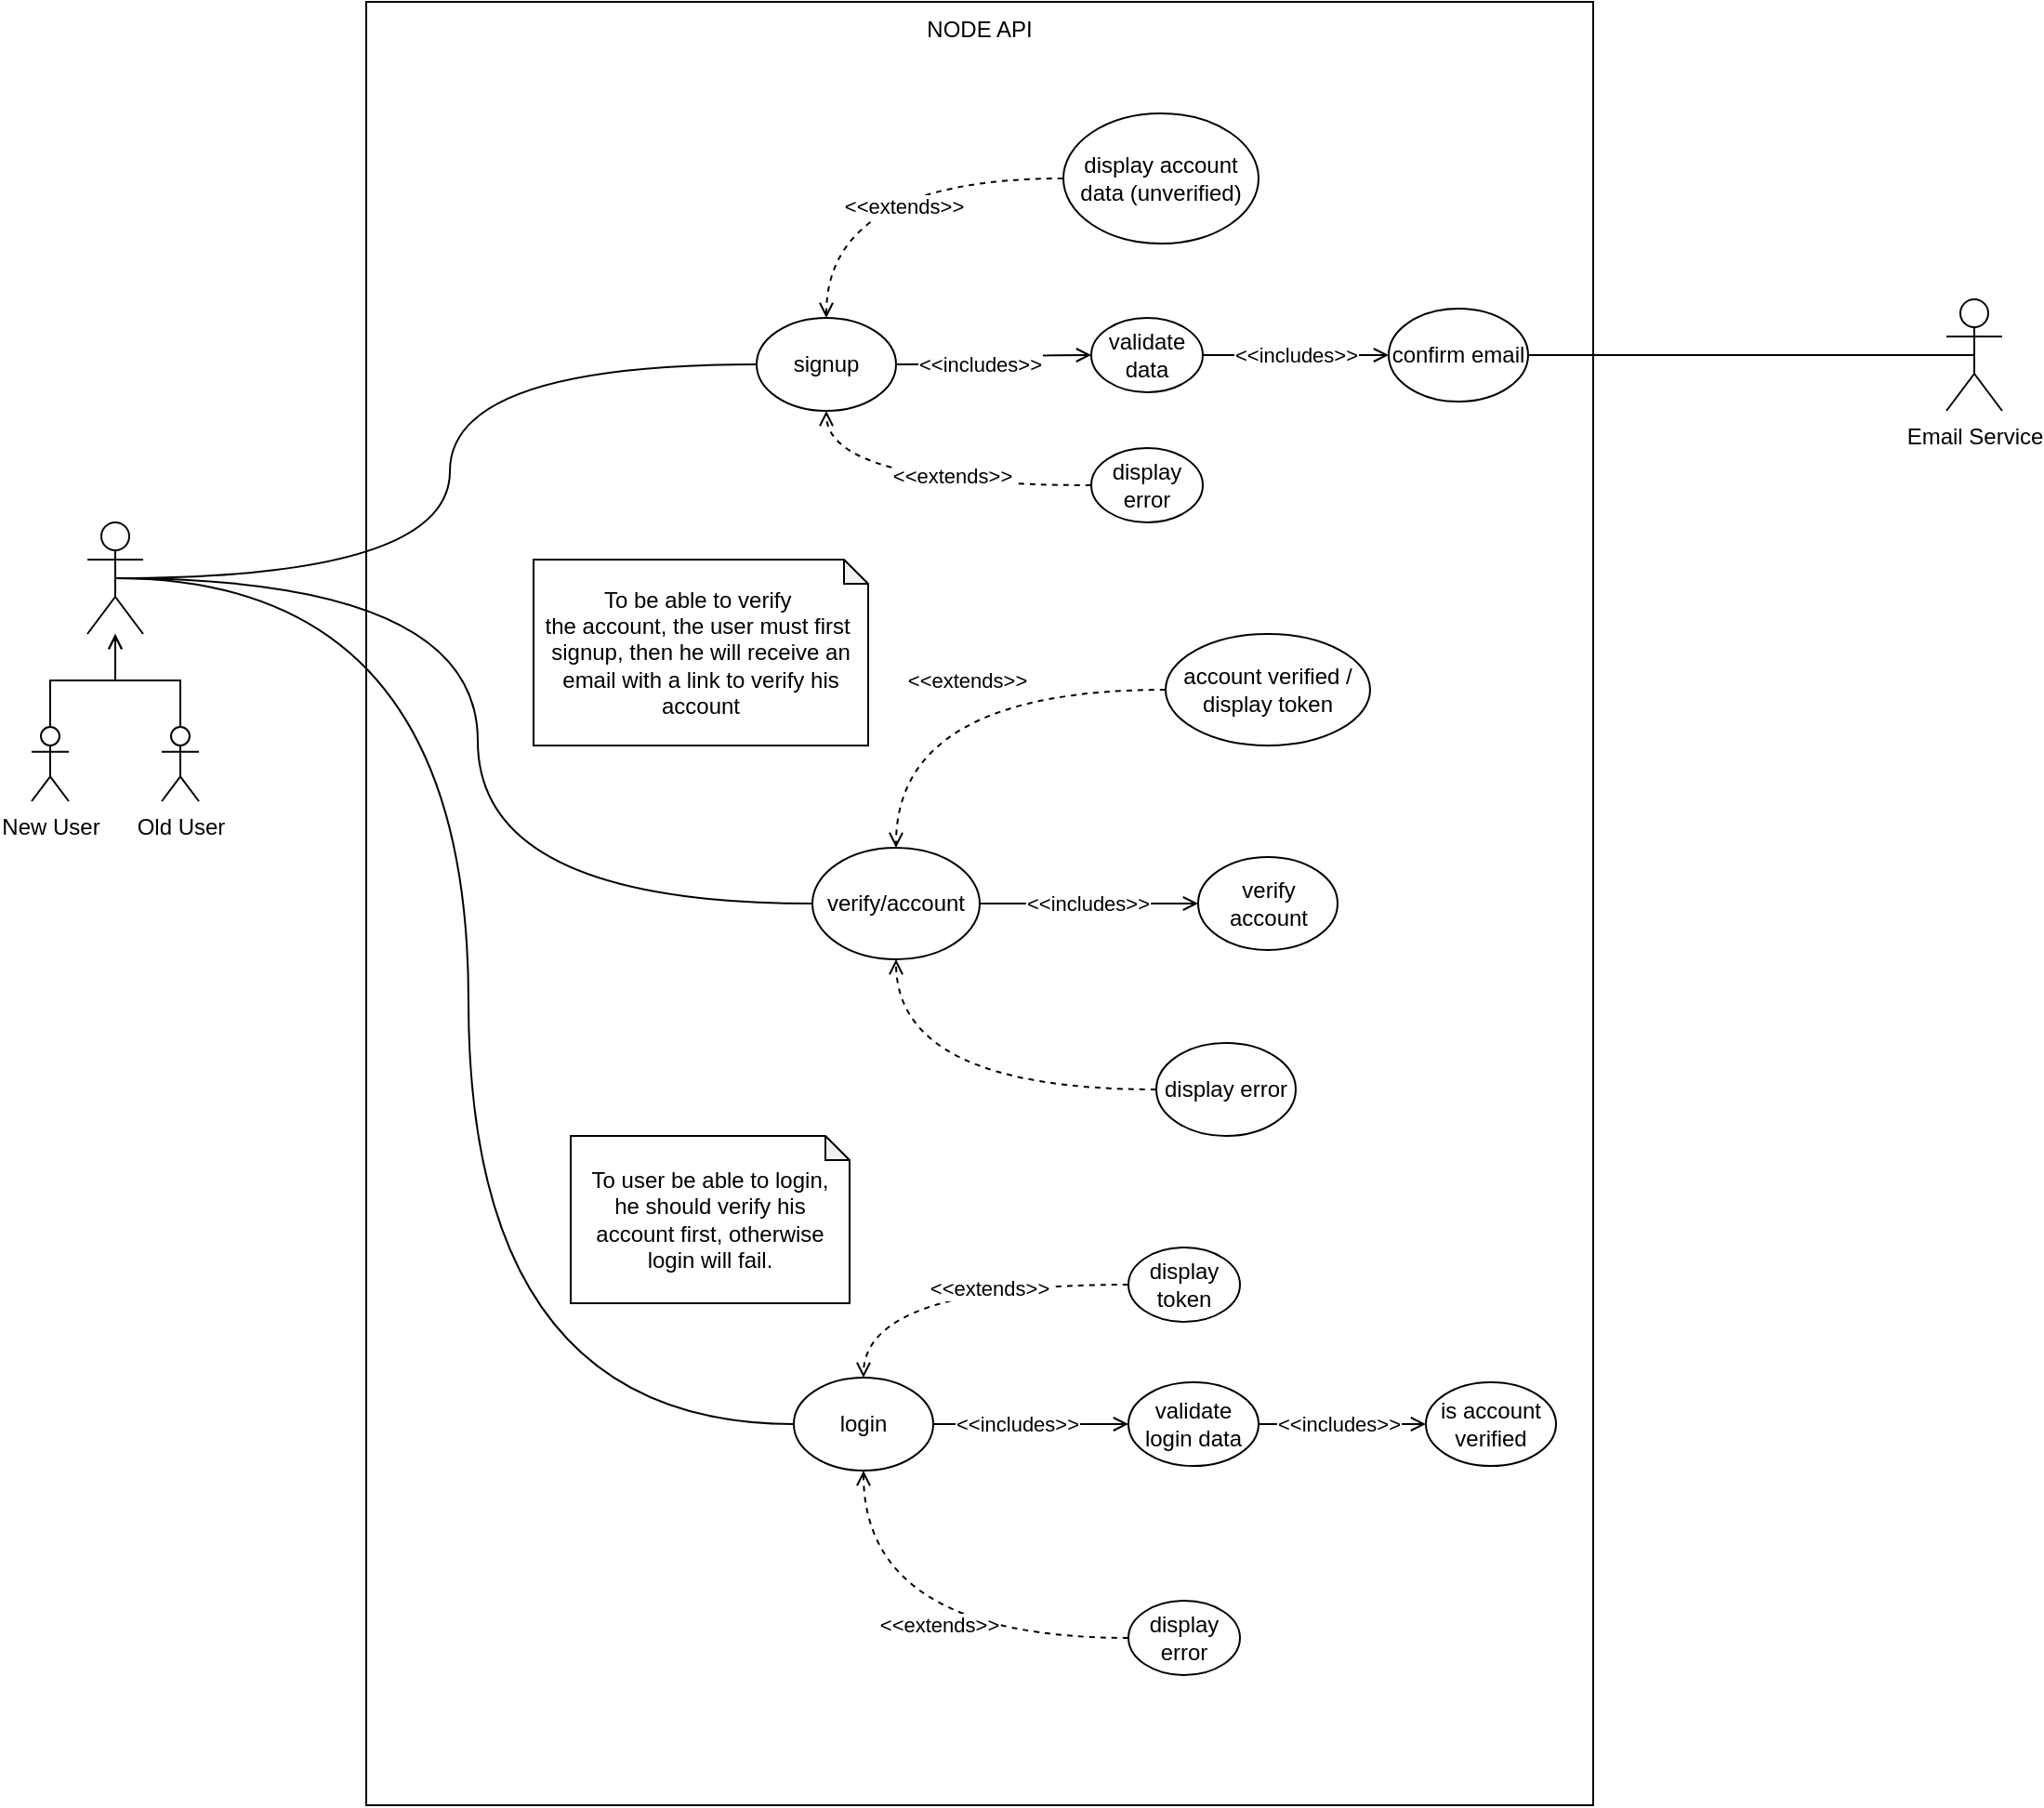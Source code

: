 <mxfile version="21.1.2" type="device">
  <diagram name="Page-1" id="y3FTkOQSsjoSYaR6CLrs">
    <mxGraphModel dx="1434" dy="781" grid="1" gridSize="10" guides="1" tooltips="1" connect="1" arrows="1" fold="1" page="1" pageScale="1" pageWidth="850" pageHeight="1100" math="0" shadow="0">
      <root>
        <mxCell id="0" />
        <mxCell id="1" parent="0" />
        <mxCell id="s0QtwD_j4Ik0lY6Wr4WI-43" value="" style="rounded=0;whiteSpace=wrap;html=1;fillColor=none;" parent="1" vertex="1">
          <mxGeometry x="200" y="110" width="660" height="970" as="geometry" />
        </mxCell>
        <mxCell id="s0QtwD_j4Ik0lY6Wr4WI-6" style="edgeStyle=orthogonalEdgeStyle;orthogonalLoop=1;jettySize=auto;html=1;exitX=0.5;exitY=0.5;exitDx=0;exitDy=0;exitPerimeter=0;entryX=0;entryY=0.5;entryDx=0;entryDy=0;curved=1;endArrow=none;endFill=0;" parent="1" source="s0QtwD_j4Ik0lY6Wr4WI-1" target="s0QtwD_j4Ik0lY6Wr4WI-4" edge="1">
          <mxGeometry relative="1" as="geometry" />
        </mxCell>
        <mxCell id="s0QtwD_j4Ik0lY6Wr4WI-7" style="edgeStyle=orthogonalEdgeStyle;orthogonalLoop=1;jettySize=auto;html=1;exitX=0.5;exitY=0.5;exitDx=0;exitDy=0;exitPerimeter=0;entryX=0;entryY=0.5;entryDx=0;entryDy=0;curved=1;endArrow=none;endFill=0;" parent="1" source="s0QtwD_j4Ik0lY6Wr4WI-1" target="s0QtwD_j4Ik0lY6Wr4WI-3" edge="1">
          <mxGeometry relative="1" as="geometry" />
        </mxCell>
        <mxCell id="AEMXCCEvDtGOl4y3FAUZ-6" style="edgeStyle=orthogonalEdgeStyle;orthogonalLoop=1;jettySize=auto;html=1;exitX=0.5;exitY=0.5;exitDx=0;exitDy=0;exitPerimeter=0;entryX=0;entryY=0.5;entryDx=0;entryDy=0;curved=1;endArrow=none;endFill=0;" parent="1" source="s0QtwD_j4Ik0lY6Wr4WI-1" target="AEMXCCEvDtGOl4y3FAUZ-4" edge="1">
          <mxGeometry relative="1" as="geometry" />
        </mxCell>
        <mxCell id="s0QtwD_j4Ik0lY6Wr4WI-1" value="" style="shape=umlActor;verticalLabelPosition=bottom;verticalAlign=top;html=1;outlineConnect=0;" parent="1" vertex="1">
          <mxGeometry x="50" y="390" width="30" height="60" as="geometry" />
        </mxCell>
        <mxCell id="s0QtwD_j4Ik0lY6Wr4WI-14" style="edgeStyle=orthogonalEdgeStyle;orthogonalLoop=1;jettySize=auto;html=1;exitX=1;exitY=0.5;exitDx=0;exitDy=0;entryX=0;entryY=0.5;entryDx=0;entryDy=0;curved=1;endArrow=open;endFill=0;" parent="1" source="s0QtwD_j4Ik0lY6Wr4WI-3" target="s0QtwD_j4Ik0lY6Wr4WI-9" edge="1">
          <mxGeometry relative="1" as="geometry" />
        </mxCell>
        <mxCell id="s0QtwD_j4Ik0lY6Wr4WI-19" value="&amp;lt;&amp;lt;includes&amp;gt;&amp;gt;" style="edgeLabel;html=1;align=center;verticalAlign=middle;resizable=0;points=[];" parent="s0QtwD_j4Ik0lY6Wr4WI-14" vertex="1" connectable="0">
          <mxGeometry x="0.15" y="-4" relative="1" as="geometry">
            <mxPoint x="-13" y="1" as="offset" />
          </mxGeometry>
        </mxCell>
        <mxCell id="s0QtwD_j4Ik0lY6Wr4WI-21" style="edgeStyle=orthogonalEdgeStyle;orthogonalLoop=1;jettySize=auto;html=1;exitX=1;exitY=0.5;exitDx=0;exitDy=0;entryX=0;entryY=0.5;entryDx=0;entryDy=0;dashed=1;endArrow=none;endFill=0;curved=1;strokeColor=none;startArrow=classic;startFill=1;" parent="1" source="s0QtwD_j4Ik0lY6Wr4WI-3" target="s0QtwD_j4Ik0lY6Wr4WI-20" edge="1">
          <mxGeometry relative="1" as="geometry" />
        </mxCell>
        <mxCell id="s0QtwD_j4Ik0lY6Wr4WI-3" value="signup" style="ellipse;whiteSpace=wrap;html=1;" parent="1" vertex="1">
          <mxGeometry x="410" y="280" width="75" height="50" as="geometry" />
        </mxCell>
        <mxCell id="s0QtwD_j4Ik0lY6Wr4WI-32" style="edgeStyle=orthogonalEdgeStyle;orthogonalLoop=1;jettySize=auto;html=1;exitX=1;exitY=0.5;exitDx=0;exitDy=0;entryX=0;entryY=0.5;entryDx=0;entryDy=0;curved=1;endArrow=open;endFill=0;" parent="1" source="s0QtwD_j4Ik0lY6Wr4WI-4" target="s0QtwD_j4Ik0lY6Wr4WI-27" edge="1">
          <mxGeometry relative="1" as="geometry" />
        </mxCell>
        <mxCell id="s0QtwD_j4Ik0lY6Wr4WI-36" value="&amp;lt;&amp;lt;includes&amp;gt;&amp;gt;" style="edgeLabel;html=1;align=center;verticalAlign=middle;resizable=0;points=[];" parent="s0QtwD_j4Ik0lY6Wr4WI-32" vertex="1" connectable="0">
          <mxGeometry x="-0.263" y="-3" relative="1" as="geometry">
            <mxPoint x="6" y="-3" as="offset" />
          </mxGeometry>
        </mxCell>
        <mxCell id="s0QtwD_j4Ik0lY6Wr4WI-4" value="login" style="ellipse;whiteSpace=wrap;html=1;" parent="1" vertex="1">
          <mxGeometry x="430" y="850" width="75" height="50" as="geometry" />
        </mxCell>
        <mxCell id="s0QtwD_j4Ik0lY6Wr4WI-47" style="edgeStyle=orthogonalEdgeStyle;orthogonalLoop=1;jettySize=auto;html=1;exitX=1;exitY=0.5;exitDx=0;exitDy=0;curved=1;endArrow=open;endFill=0;" parent="1" source="s0QtwD_j4Ik0lY6Wr4WI-9" target="s0QtwD_j4Ik0lY6Wr4WI-46" edge="1">
          <mxGeometry relative="1" as="geometry" />
        </mxCell>
        <mxCell id="s0QtwD_j4Ik0lY6Wr4WI-48" value="&amp;lt;&amp;lt;includes&amp;gt;&amp;gt;" style="edgeLabel;html=1;align=center;verticalAlign=middle;resizable=0;points=[];" parent="s0QtwD_j4Ik0lY6Wr4WI-47" vertex="1" connectable="0">
          <mxGeometry x="-0.289" relative="1" as="geometry">
            <mxPoint x="14" as="offset" />
          </mxGeometry>
        </mxCell>
        <mxCell id="s0QtwD_j4Ik0lY6Wr4WI-9" value="validate data" style="ellipse;whiteSpace=wrap;html=1;" parent="1" vertex="1">
          <mxGeometry x="590" y="280" width="60" height="40" as="geometry" />
        </mxCell>
        <mxCell id="s0QtwD_j4Ik0lY6Wr4WI-23" style="edgeStyle=orthogonalEdgeStyle;orthogonalLoop=1;jettySize=auto;html=1;exitX=0;exitY=0.5;exitDx=0;exitDy=0;entryX=0.5;entryY=1;entryDx=0;entryDy=0;curved=1;endArrow=open;endFill=0;dashed=1;" parent="1" source="s0QtwD_j4Ik0lY6Wr4WI-20" target="s0QtwD_j4Ik0lY6Wr4WI-3" edge="1">
          <mxGeometry relative="1" as="geometry" />
        </mxCell>
        <mxCell id="s0QtwD_j4Ik0lY6Wr4WI-24" value="&amp;lt;&amp;lt;extends&amp;gt;&amp;gt;" style="edgeLabel;html=1;align=center;verticalAlign=middle;resizable=0;points=[];" parent="s0QtwD_j4Ik0lY6Wr4WI-23" vertex="1" connectable="0">
          <mxGeometry x="0.032" y="-5" relative="1" as="geometry">
            <mxPoint x="19" as="offset" />
          </mxGeometry>
        </mxCell>
        <mxCell id="s0QtwD_j4Ik0lY6Wr4WI-20" value="display error" style="ellipse;whiteSpace=wrap;html=1;" parent="1" vertex="1">
          <mxGeometry x="590" y="350" width="60" height="40" as="geometry" />
        </mxCell>
        <mxCell id="AEMXCCEvDtGOl4y3FAUZ-17" style="edgeStyle=orthogonalEdgeStyle;rounded=0;orthogonalLoop=1;jettySize=auto;html=1;endArrow=open;endFill=0;" parent="1" source="s0QtwD_j4Ik0lY6Wr4WI-27" target="AEMXCCEvDtGOl4y3FAUZ-16" edge="1">
          <mxGeometry relative="1" as="geometry" />
        </mxCell>
        <mxCell id="AEMXCCEvDtGOl4y3FAUZ-18" value="&amp;lt;&amp;lt;includes&amp;gt;&amp;gt;" style="edgeLabel;html=1;align=center;verticalAlign=middle;resizable=0;points=[];" parent="AEMXCCEvDtGOl4y3FAUZ-17" vertex="1" connectable="0">
          <mxGeometry x="-0.244" y="3" relative="1" as="geometry">
            <mxPoint x="9" y="3" as="offset" />
          </mxGeometry>
        </mxCell>
        <mxCell id="s0QtwD_j4Ik0lY6Wr4WI-27" value="&lt;div&gt;validate login data&lt;br&gt;&lt;/div&gt;" style="ellipse;whiteSpace=wrap;html=1;" parent="1" vertex="1">
          <mxGeometry x="610" y="852.5" width="70" height="45" as="geometry" />
        </mxCell>
        <mxCell id="s0QtwD_j4Ik0lY6Wr4WI-33" style="edgeStyle=orthogonalEdgeStyle;orthogonalLoop=1;jettySize=auto;html=1;exitX=0;exitY=0.5;exitDx=0;exitDy=0;entryX=0.5;entryY=1;entryDx=0;entryDy=0;curved=1;dashed=1;endArrow=open;endFill=0;" parent="1" source="s0QtwD_j4Ik0lY6Wr4WI-28" target="s0QtwD_j4Ik0lY6Wr4WI-4" edge="1">
          <mxGeometry relative="1" as="geometry" />
        </mxCell>
        <mxCell id="s0QtwD_j4Ik0lY6Wr4WI-37" value="&amp;lt;&amp;lt;extends&amp;gt;&amp;gt;" style="edgeLabel;html=1;align=center;verticalAlign=middle;resizable=0;points=[];" parent="s0QtwD_j4Ik0lY6Wr4WI-33" vertex="1" connectable="0">
          <mxGeometry x="-0.117" y="-7" relative="1" as="geometry">
            <mxPoint as="offset" />
          </mxGeometry>
        </mxCell>
        <mxCell id="s0QtwD_j4Ik0lY6Wr4WI-28" value="display error" style="ellipse;whiteSpace=wrap;html=1;" parent="1" vertex="1">
          <mxGeometry x="610" y="970" width="60" height="40" as="geometry" />
        </mxCell>
        <mxCell id="s0QtwD_j4Ik0lY6Wr4WI-35" style="edgeStyle=orthogonalEdgeStyle;orthogonalLoop=1;jettySize=auto;html=1;exitX=0;exitY=0.5;exitDx=0;exitDy=0;entryX=0.5;entryY=0;entryDx=0;entryDy=0;curved=1;dashed=1;endArrow=open;endFill=0;" parent="1" source="s0QtwD_j4Ik0lY6Wr4WI-34" target="s0QtwD_j4Ik0lY6Wr4WI-4" edge="1">
          <mxGeometry relative="1" as="geometry" />
        </mxCell>
        <mxCell id="s0QtwD_j4Ik0lY6Wr4WI-38" value="&amp;lt;&amp;lt;extends&amp;gt;&amp;gt;" style="edgeLabel;html=1;align=center;verticalAlign=middle;resizable=0;points=[];" parent="s0QtwD_j4Ik0lY6Wr4WI-35" vertex="1" connectable="0">
          <mxGeometry x="-0.397" y="2" relative="1" as="geometry">
            <mxPoint x="-17" as="offset" />
          </mxGeometry>
        </mxCell>
        <mxCell id="s0QtwD_j4Ik0lY6Wr4WI-34" value="display token" style="ellipse;whiteSpace=wrap;html=1;" parent="1" vertex="1">
          <mxGeometry x="610" y="780" width="60" height="40" as="geometry" />
        </mxCell>
        <mxCell id="s0QtwD_j4Ik0lY6Wr4WI-44" value="NODE API" style="text;html=1;strokeColor=none;fillColor=none;align=center;verticalAlign=middle;whiteSpace=wrap;rounded=0;" parent="1" vertex="1">
          <mxGeometry x="500" y="110" width="60" height="30" as="geometry" />
        </mxCell>
        <mxCell id="s0QtwD_j4Ik0lY6Wr4WI-45" value="Email Service" style="shape=umlActor;verticalLabelPosition=bottom;verticalAlign=top;html=1;outlineConnect=0;" parent="1" vertex="1">
          <mxGeometry x="1050" y="270" width="30" height="60" as="geometry" />
        </mxCell>
        <mxCell id="s0QtwD_j4Ik0lY6Wr4WI-53" style="edgeStyle=orthogonalEdgeStyle;orthogonalLoop=1;jettySize=auto;html=1;exitX=1;exitY=0.5;exitDx=0;exitDy=0;entryX=0.5;entryY=0.5;entryDx=0;entryDy=0;entryPerimeter=0;curved=1;endArrow=none;endFill=0;" parent="1" source="s0QtwD_j4Ik0lY6Wr4WI-46" target="s0QtwD_j4Ik0lY6Wr4WI-45" edge="1">
          <mxGeometry relative="1" as="geometry" />
        </mxCell>
        <mxCell id="s0QtwD_j4Ik0lY6Wr4WI-46" value="confirm email" style="ellipse;whiteSpace=wrap;html=1;" parent="1" vertex="1">
          <mxGeometry x="750" y="275" width="75" height="50" as="geometry" />
        </mxCell>
        <mxCell id="s0QtwD_j4Ik0lY6Wr4WI-59" style="edgeStyle=orthogonalEdgeStyle;rounded=0;orthogonalLoop=1;jettySize=auto;html=1;exitX=0.5;exitY=0;exitDx=0;exitDy=0;exitPerimeter=0;endArrow=open;endFill=0;" parent="1" source="s0QtwD_j4Ik0lY6Wr4WI-54" target="s0QtwD_j4Ik0lY6Wr4WI-1" edge="1">
          <mxGeometry relative="1" as="geometry" />
        </mxCell>
        <mxCell id="s0QtwD_j4Ik0lY6Wr4WI-54" value="New User" style="shape=umlActor;verticalLabelPosition=bottom;verticalAlign=top;html=1;outlineConnect=0;" parent="1" vertex="1">
          <mxGeometry x="20" y="500" width="20" height="40" as="geometry" />
        </mxCell>
        <mxCell id="s0QtwD_j4Ik0lY6Wr4WI-60" style="edgeStyle=orthogonalEdgeStyle;rounded=0;orthogonalLoop=1;jettySize=auto;html=1;exitX=0.5;exitY=0;exitDx=0;exitDy=0;exitPerimeter=0;endArrow=open;endFill=0;" parent="1" source="s0QtwD_j4Ik0lY6Wr4WI-56" target="s0QtwD_j4Ik0lY6Wr4WI-1" edge="1">
          <mxGeometry relative="1" as="geometry" />
        </mxCell>
        <mxCell id="s0QtwD_j4Ik0lY6Wr4WI-56" value="Old User" style="shape=umlActor;verticalLabelPosition=bottom;verticalAlign=top;html=1;outlineConnect=0;" parent="1" vertex="1">
          <mxGeometry x="90" y="500" width="20" height="40" as="geometry" />
        </mxCell>
        <mxCell id="AEMXCCEvDtGOl4y3FAUZ-2" style="edgeStyle=orthogonalEdgeStyle;orthogonalLoop=1;jettySize=auto;html=1;entryX=0.5;entryY=0;entryDx=0;entryDy=0;curved=1;dashed=1;endArrow=open;endFill=0;" parent="1" source="AEMXCCEvDtGOl4y3FAUZ-1" target="s0QtwD_j4Ik0lY6Wr4WI-3" edge="1">
          <mxGeometry relative="1" as="geometry" />
        </mxCell>
        <mxCell id="AEMXCCEvDtGOl4y3FAUZ-3" value="&amp;lt;&amp;lt;extends&amp;gt;&amp;gt;" style="edgeLabel;html=1;align=center;verticalAlign=middle;resizable=0;points=[];" parent="AEMXCCEvDtGOl4y3FAUZ-2" vertex="1" connectable="0">
          <mxGeometry x="-0.151" y="15" relative="1" as="geometry">
            <mxPoint as="offset" />
          </mxGeometry>
        </mxCell>
        <mxCell id="AEMXCCEvDtGOl4y3FAUZ-1" value="display account data (unverified)" style="ellipse;whiteSpace=wrap;html=1;" parent="1" vertex="1">
          <mxGeometry x="575" y="170" width="105" height="70" as="geometry" />
        </mxCell>
        <mxCell id="AEMXCCEvDtGOl4y3FAUZ-7" style="edgeStyle=orthogonalEdgeStyle;rounded=0;orthogonalLoop=1;jettySize=auto;html=1;endArrow=open;endFill=0;" parent="1" source="AEMXCCEvDtGOl4y3FAUZ-4" target="AEMXCCEvDtGOl4y3FAUZ-5" edge="1">
          <mxGeometry relative="1" as="geometry" />
        </mxCell>
        <mxCell id="AEMXCCEvDtGOl4y3FAUZ-8" value="&amp;lt;&amp;lt;includes&amp;gt;&amp;gt;" style="edgeLabel;html=1;align=center;verticalAlign=middle;resizable=0;points=[];" parent="AEMXCCEvDtGOl4y3FAUZ-7" vertex="1" connectable="0">
          <mxGeometry x="-0.208" relative="1" as="geometry">
            <mxPoint x="11" as="offset" />
          </mxGeometry>
        </mxCell>
        <mxCell id="AEMXCCEvDtGOl4y3FAUZ-4" value="verify/account" style="ellipse;whiteSpace=wrap;html=1;" parent="1" vertex="1">
          <mxGeometry x="440" y="565" width="90" height="60" as="geometry" />
        </mxCell>
        <mxCell id="AEMXCCEvDtGOl4y3FAUZ-5" value="verify account" style="ellipse;whiteSpace=wrap;html=1;" parent="1" vertex="1">
          <mxGeometry x="647.5" y="570" width="75" height="50" as="geometry" />
        </mxCell>
        <mxCell id="AEMXCCEvDtGOl4y3FAUZ-10" style="edgeStyle=orthogonalEdgeStyle;orthogonalLoop=1;jettySize=auto;html=1;dashed=1;curved=1;endArrow=open;endFill=0;" parent="1" source="AEMXCCEvDtGOl4y3FAUZ-9" target="AEMXCCEvDtGOl4y3FAUZ-4" edge="1">
          <mxGeometry relative="1" as="geometry" />
        </mxCell>
        <mxCell id="AEMXCCEvDtGOl4y3FAUZ-12" value="&amp;lt;&amp;lt;extends&amp;gt;&amp;gt;" style="edgeLabel;html=1;align=center;verticalAlign=middle;resizable=0;points=[];" parent="AEMXCCEvDtGOl4y3FAUZ-10" vertex="1" connectable="0">
          <mxGeometry x="-0.06" y="-5" relative="1" as="geometry">
            <mxPoint x="1" as="offset" />
          </mxGeometry>
        </mxCell>
        <mxCell id="AEMXCCEvDtGOl4y3FAUZ-9" value="account verified / display token" style="ellipse;whiteSpace=wrap;html=1;" parent="1" vertex="1">
          <mxGeometry x="630" y="450" width="110" height="60" as="geometry" />
        </mxCell>
        <mxCell id="AEMXCCEvDtGOl4y3FAUZ-13" style="edgeStyle=orthogonalEdgeStyle;orthogonalLoop=1;jettySize=auto;html=1;dashed=1;curved=1;endArrow=open;endFill=0;" parent="1" source="AEMXCCEvDtGOl4y3FAUZ-11" target="AEMXCCEvDtGOl4y3FAUZ-4" edge="1">
          <mxGeometry relative="1" as="geometry" />
        </mxCell>
        <mxCell id="AEMXCCEvDtGOl4y3FAUZ-11" value="display error" style="ellipse;whiteSpace=wrap;html=1;" parent="1" vertex="1">
          <mxGeometry x="625" y="670" width="75" height="50" as="geometry" />
        </mxCell>
        <mxCell id="AEMXCCEvDtGOl4y3FAUZ-14" value="To be able to verify&amp;nbsp;&lt;br&gt;the account, the user must first&amp;nbsp;&lt;br&gt;signup, then he will receive an email with a link to verify his account" style="shape=note;whiteSpace=wrap;html=1;backgroundOutline=1;darkOpacity=0.05;size=13;" parent="1" vertex="1">
          <mxGeometry x="290" y="410" width="180" height="100" as="geometry" />
        </mxCell>
        <mxCell id="AEMXCCEvDtGOl4y3FAUZ-15" value="To user be able to login,&lt;br&gt;he should verify his account first, otherwise login will fail." style="shape=note;whiteSpace=wrap;html=1;backgroundOutline=1;darkOpacity=0.05;size=13;" parent="1" vertex="1">
          <mxGeometry x="310" y="720" width="150" height="90" as="geometry" />
        </mxCell>
        <mxCell id="AEMXCCEvDtGOl4y3FAUZ-16" value="&lt;div&gt;is account verified&lt;/div&gt;" style="ellipse;whiteSpace=wrap;html=1;" parent="1" vertex="1">
          <mxGeometry x="770" y="852.5" width="70" height="45" as="geometry" />
        </mxCell>
      </root>
    </mxGraphModel>
  </diagram>
</mxfile>
